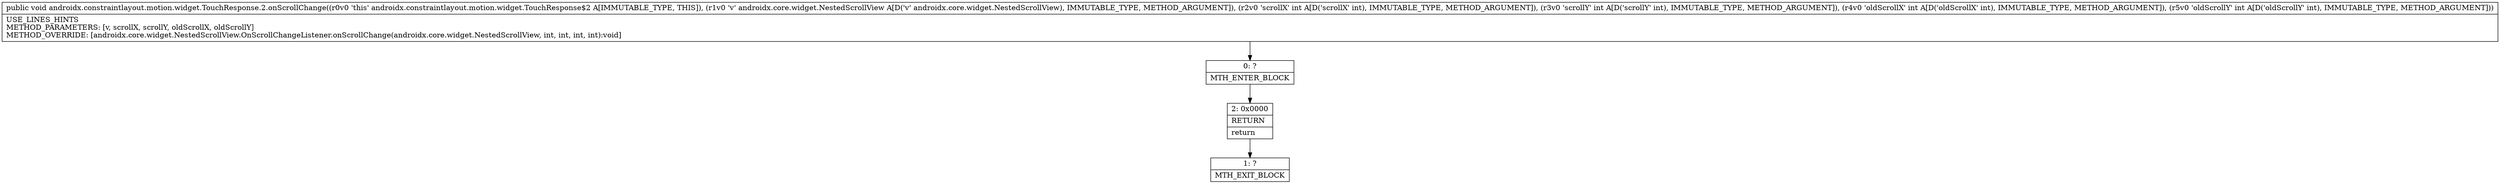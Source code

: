 digraph "CFG forandroidx.constraintlayout.motion.widget.TouchResponse.2.onScrollChange(Landroidx\/core\/widget\/NestedScrollView;IIII)V" {
Node_0 [shape=record,label="{0\:\ ?|MTH_ENTER_BLOCK\l}"];
Node_2 [shape=record,label="{2\:\ 0x0000|RETURN\l|return\l}"];
Node_1 [shape=record,label="{1\:\ ?|MTH_EXIT_BLOCK\l}"];
MethodNode[shape=record,label="{public void androidx.constraintlayout.motion.widget.TouchResponse.2.onScrollChange((r0v0 'this' androidx.constraintlayout.motion.widget.TouchResponse$2 A[IMMUTABLE_TYPE, THIS]), (r1v0 'v' androidx.core.widget.NestedScrollView A[D('v' androidx.core.widget.NestedScrollView), IMMUTABLE_TYPE, METHOD_ARGUMENT]), (r2v0 'scrollX' int A[D('scrollX' int), IMMUTABLE_TYPE, METHOD_ARGUMENT]), (r3v0 'scrollY' int A[D('scrollY' int), IMMUTABLE_TYPE, METHOD_ARGUMENT]), (r4v0 'oldScrollX' int A[D('oldScrollX' int), IMMUTABLE_TYPE, METHOD_ARGUMENT]), (r5v0 'oldScrollY' int A[D('oldScrollY' int), IMMUTABLE_TYPE, METHOD_ARGUMENT]))  | USE_LINES_HINTS\lMETHOD_PARAMETERS: [v, scrollX, scrollY, oldScrollX, oldScrollY]\lMETHOD_OVERRIDE: [androidx.core.widget.NestedScrollView.OnScrollChangeListener.onScrollChange(androidx.core.widget.NestedScrollView, int, int, int, int):void]\l}"];
MethodNode -> Node_0;Node_0 -> Node_2;
Node_2 -> Node_1;
}

